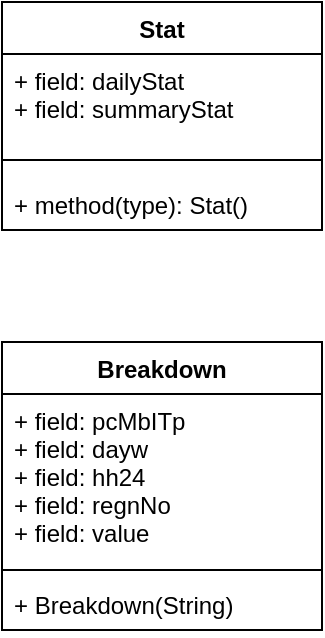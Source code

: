 <mxfile version="15.5.1" type="github">
  <diagram id="C5RBs43oDa-KdzZeNtuy" name="Page-1">
    <mxGraphModel dx="1038" dy="579" grid="1" gridSize="10" guides="1" tooltips="1" connect="1" arrows="1" fold="1" page="1" pageScale="1" pageWidth="827" pageHeight="1169" math="0" shadow="0">
      <root>
        <mxCell id="WIyWlLk6GJQsqaUBKTNV-0" />
        <mxCell id="WIyWlLk6GJQsqaUBKTNV-1" parent="WIyWlLk6GJQsqaUBKTNV-0" />
        <mxCell id="oVtmN_wSeshNiUXEjv1v-4" value="Stat" style="swimlane;fontStyle=1;align=center;verticalAlign=top;childLayout=stackLayout;horizontal=1;startSize=26;horizontalStack=0;resizeParent=1;resizeParentMax=0;resizeLast=0;collapsible=1;marginBottom=0;" vertex="1" parent="WIyWlLk6GJQsqaUBKTNV-1">
          <mxGeometry x="450" y="150" width="160" height="114" as="geometry" />
        </mxCell>
        <mxCell id="oVtmN_wSeshNiUXEjv1v-5" value="+ field: dailyStat&#xa;+ field: summaryStat&#xa;" style="text;strokeColor=none;fillColor=none;align=left;verticalAlign=top;spacingLeft=4;spacingRight=4;overflow=hidden;rotatable=0;points=[[0,0.5],[1,0.5]];portConstraint=eastwest;" vertex="1" parent="oVtmN_wSeshNiUXEjv1v-4">
          <mxGeometry y="26" width="160" height="44" as="geometry" />
        </mxCell>
        <mxCell id="oVtmN_wSeshNiUXEjv1v-6" value="" style="line;strokeWidth=1;fillColor=none;align=left;verticalAlign=middle;spacingTop=-1;spacingLeft=3;spacingRight=3;rotatable=0;labelPosition=right;points=[];portConstraint=eastwest;" vertex="1" parent="oVtmN_wSeshNiUXEjv1v-4">
          <mxGeometry y="70" width="160" height="18" as="geometry" />
        </mxCell>
        <mxCell id="oVtmN_wSeshNiUXEjv1v-7" value="+ method(type): Stat()" style="text;strokeColor=none;fillColor=none;align=left;verticalAlign=top;spacingLeft=4;spacingRight=4;overflow=hidden;rotatable=0;points=[[0,0.5],[1,0.5]];portConstraint=eastwest;" vertex="1" parent="oVtmN_wSeshNiUXEjv1v-4">
          <mxGeometry y="88" width="160" height="26" as="geometry" />
        </mxCell>
        <mxCell id="oVtmN_wSeshNiUXEjv1v-9" value="Breakdown" style="swimlane;fontStyle=1;align=center;verticalAlign=top;childLayout=stackLayout;horizontal=1;startSize=26;horizontalStack=0;resizeParent=1;resizeParentMax=0;resizeLast=0;collapsible=1;marginBottom=0;" vertex="1" parent="WIyWlLk6GJQsqaUBKTNV-1">
          <mxGeometry x="450" y="320" width="160" height="144" as="geometry" />
        </mxCell>
        <mxCell id="oVtmN_wSeshNiUXEjv1v-10" value="+ field: pcMbITp&#xa;+ field: dayw&#xa;+ field: hh24&#xa;+ field: regnNo&#xa;+ field: value" style="text;strokeColor=none;fillColor=none;align=left;verticalAlign=top;spacingLeft=4;spacingRight=4;overflow=hidden;rotatable=0;points=[[0,0.5],[1,0.5]];portConstraint=eastwest;" vertex="1" parent="oVtmN_wSeshNiUXEjv1v-9">
          <mxGeometry y="26" width="160" height="84" as="geometry" />
        </mxCell>
        <mxCell id="oVtmN_wSeshNiUXEjv1v-11" value="" style="line;strokeWidth=1;fillColor=none;align=left;verticalAlign=middle;spacingTop=-1;spacingLeft=3;spacingRight=3;rotatable=0;labelPosition=right;points=[];portConstraint=eastwest;" vertex="1" parent="oVtmN_wSeshNiUXEjv1v-9">
          <mxGeometry y="110" width="160" height="8" as="geometry" />
        </mxCell>
        <mxCell id="oVtmN_wSeshNiUXEjv1v-12" value="+ Breakdown(String)" style="text;strokeColor=none;fillColor=none;align=left;verticalAlign=top;spacingLeft=4;spacingRight=4;overflow=hidden;rotatable=0;points=[[0,0.5],[1,0.5]];portConstraint=eastwest;" vertex="1" parent="oVtmN_wSeshNiUXEjv1v-9">
          <mxGeometry y="118" width="160" height="26" as="geometry" />
        </mxCell>
      </root>
    </mxGraphModel>
  </diagram>
</mxfile>
